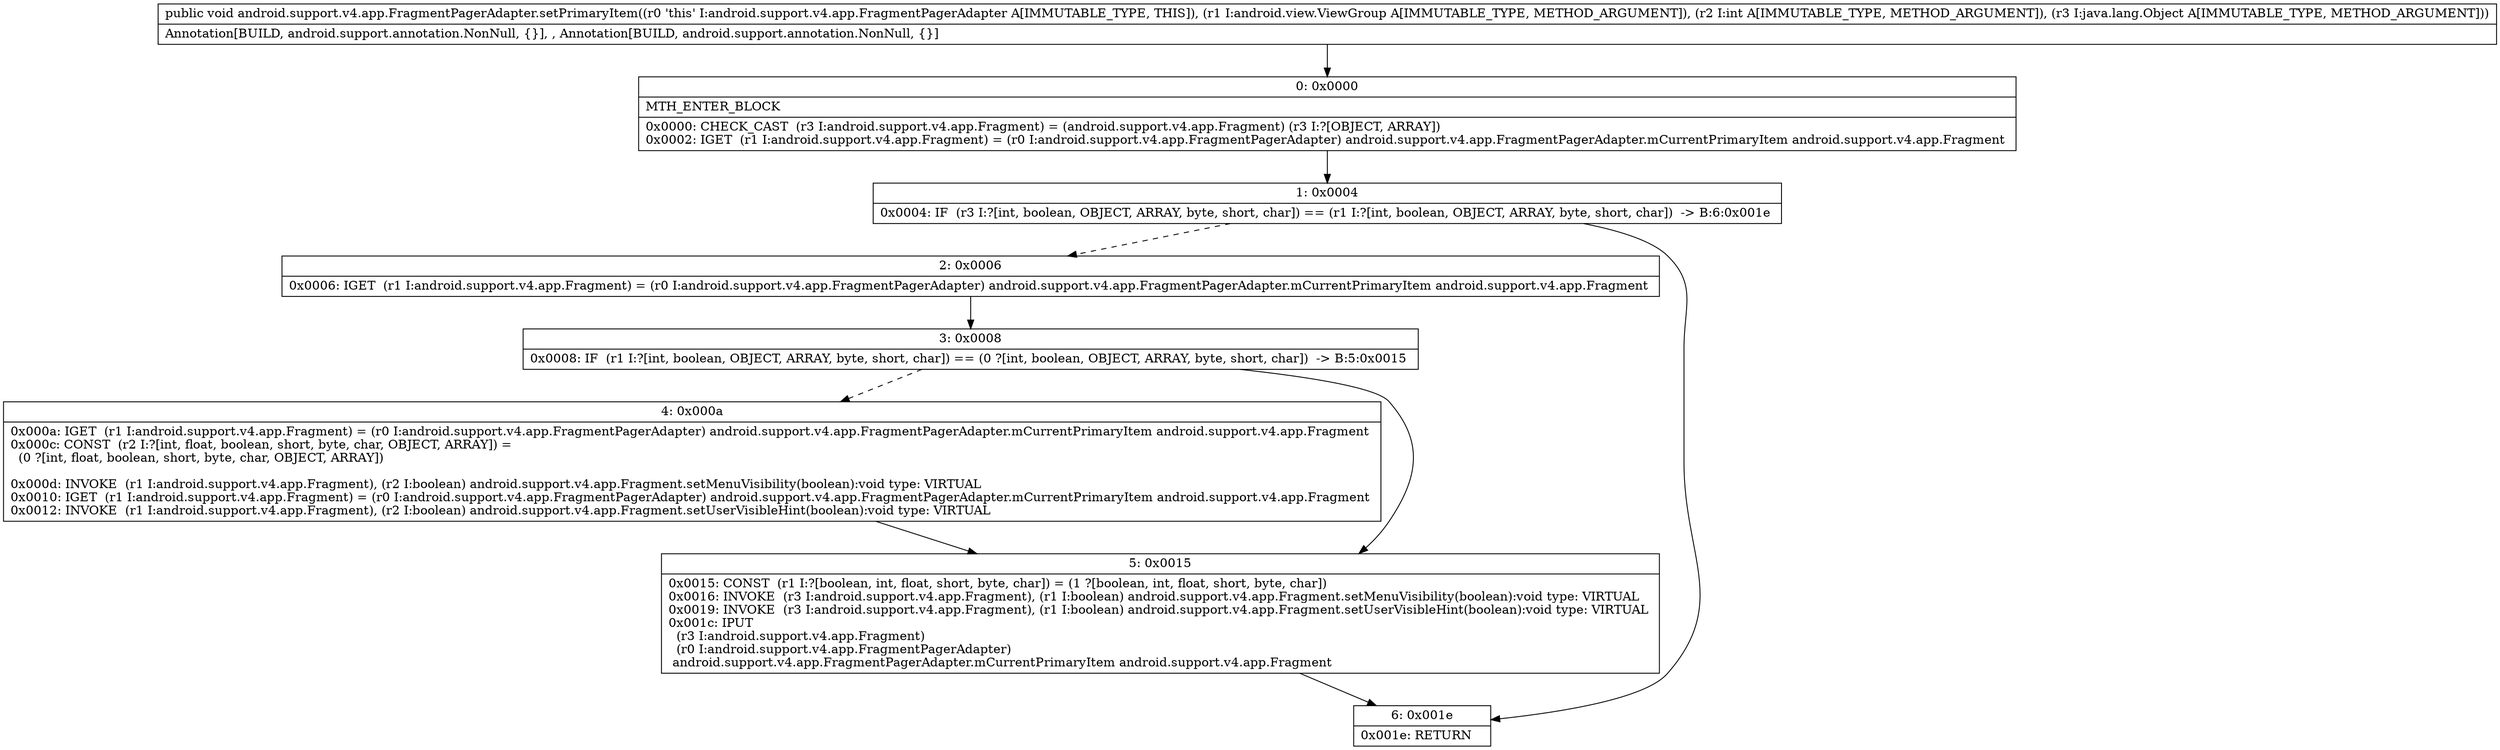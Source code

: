 digraph "CFG forandroid.support.v4.app.FragmentPagerAdapter.setPrimaryItem(Landroid\/view\/ViewGroup;ILjava\/lang\/Object;)V" {
Node_0 [shape=record,label="{0\:\ 0x0000|MTH_ENTER_BLOCK\l|0x0000: CHECK_CAST  (r3 I:android.support.v4.app.Fragment) = (android.support.v4.app.Fragment) (r3 I:?[OBJECT, ARRAY]) \l0x0002: IGET  (r1 I:android.support.v4.app.Fragment) = (r0 I:android.support.v4.app.FragmentPagerAdapter) android.support.v4.app.FragmentPagerAdapter.mCurrentPrimaryItem android.support.v4.app.Fragment \l}"];
Node_1 [shape=record,label="{1\:\ 0x0004|0x0004: IF  (r3 I:?[int, boolean, OBJECT, ARRAY, byte, short, char]) == (r1 I:?[int, boolean, OBJECT, ARRAY, byte, short, char])  \-\> B:6:0x001e \l}"];
Node_2 [shape=record,label="{2\:\ 0x0006|0x0006: IGET  (r1 I:android.support.v4.app.Fragment) = (r0 I:android.support.v4.app.FragmentPagerAdapter) android.support.v4.app.FragmentPagerAdapter.mCurrentPrimaryItem android.support.v4.app.Fragment \l}"];
Node_3 [shape=record,label="{3\:\ 0x0008|0x0008: IF  (r1 I:?[int, boolean, OBJECT, ARRAY, byte, short, char]) == (0 ?[int, boolean, OBJECT, ARRAY, byte, short, char])  \-\> B:5:0x0015 \l}"];
Node_4 [shape=record,label="{4\:\ 0x000a|0x000a: IGET  (r1 I:android.support.v4.app.Fragment) = (r0 I:android.support.v4.app.FragmentPagerAdapter) android.support.v4.app.FragmentPagerAdapter.mCurrentPrimaryItem android.support.v4.app.Fragment \l0x000c: CONST  (r2 I:?[int, float, boolean, short, byte, char, OBJECT, ARRAY]) = \l  (0 ?[int, float, boolean, short, byte, char, OBJECT, ARRAY])\l \l0x000d: INVOKE  (r1 I:android.support.v4.app.Fragment), (r2 I:boolean) android.support.v4.app.Fragment.setMenuVisibility(boolean):void type: VIRTUAL \l0x0010: IGET  (r1 I:android.support.v4.app.Fragment) = (r0 I:android.support.v4.app.FragmentPagerAdapter) android.support.v4.app.FragmentPagerAdapter.mCurrentPrimaryItem android.support.v4.app.Fragment \l0x0012: INVOKE  (r1 I:android.support.v4.app.Fragment), (r2 I:boolean) android.support.v4.app.Fragment.setUserVisibleHint(boolean):void type: VIRTUAL \l}"];
Node_5 [shape=record,label="{5\:\ 0x0015|0x0015: CONST  (r1 I:?[boolean, int, float, short, byte, char]) = (1 ?[boolean, int, float, short, byte, char]) \l0x0016: INVOKE  (r3 I:android.support.v4.app.Fragment), (r1 I:boolean) android.support.v4.app.Fragment.setMenuVisibility(boolean):void type: VIRTUAL \l0x0019: INVOKE  (r3 I:android.support.v4.app.Fragment), (r1 I:boolean) android.support.v4.app.Fragment.setUserVisibleHint(boolean):void type: VIRTUAL \l0x001c: IPUT  \l  (r3 I:android.support.v4.app.Fragment)\l  (r0 I:android.support.v4.app.FragmentPagerAdapter)\l android.support.v4.app.FragmentPagerAdapter.mCurrentPrimaryItem android.support.v4.app.Fragment \l}"];
Node_6 [shape=record,label="{6\:\ 0x001e|0x001e: RETURN   \l}"];
MethodNode[shape=record,label="{public void android.support.v4.app.FragmentPagerAdapter.setPrimaryItem((r0 'this' I:android.support.v4.app.FragmentPagerAdapter A[IMMUTABLE_TYPE, THIS]), (r1 I:android.view.ViewGroup A[IMMUTABLE_TYPE, METHOD_ARGUMENT]), (r2 I:int A[IMMUTABLE_TYPE, METHOD_ARGUMENT]), (r3 I:java.lang.Object A[IMMUTABLE_TYPE, METHOD_ARGUMENT]))  | Annotation[BUILD, android.support.annotation.NonNull, \{\}], , Annotation[BUILD, android.support.annotation.NonNull, \{\}]\l}"];
MethodNode -> Node_0;
Node_0 -> Node_1;
Node_1 -> Node_2[style=dashed];
Node_1 -> Node_6;
Node_2 -> Node_3;
Node_3 -> Node_4[style=dashed];
Node_3 -> Node_5;
Node_4 -> Node_5;
Node_5 -> Node_6;
}


